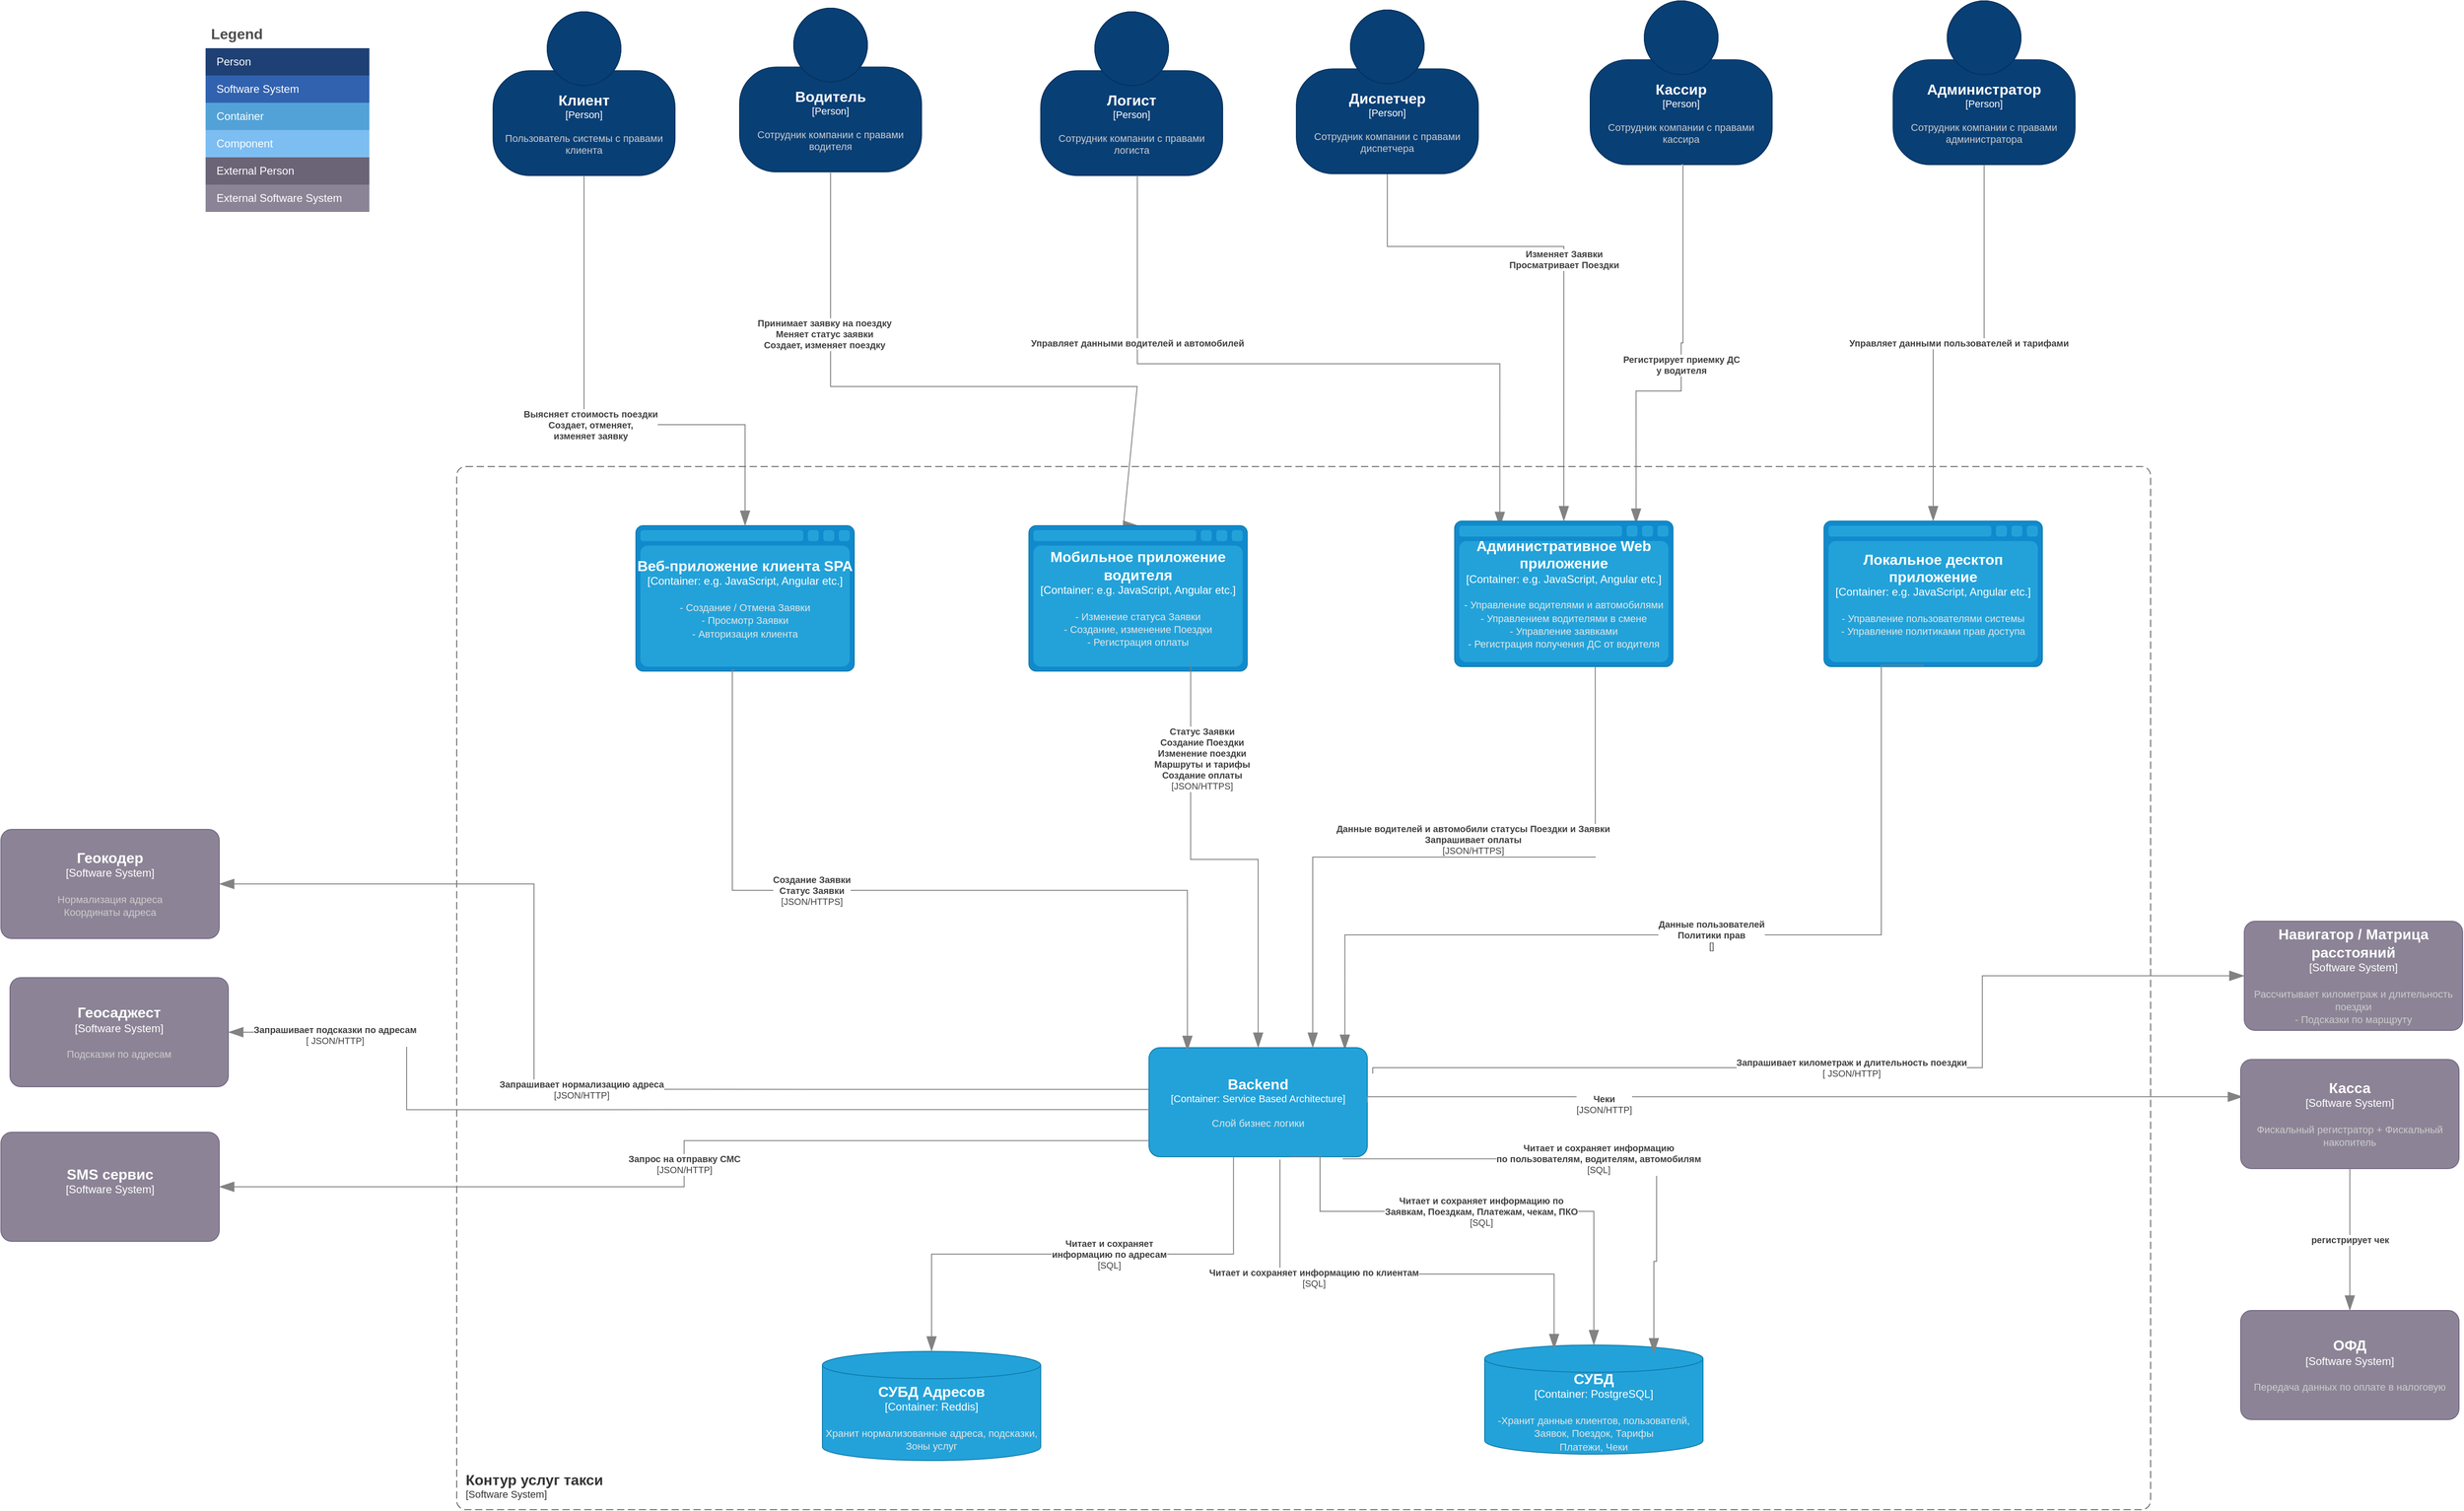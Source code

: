 <mxfile version="21.6.1" type="device">
  <diagram name="Страница 1" id="YHHf-lDBk-8VO-LziIRH">
    <mxGraphModel dx="3313" dy="985" grid="0" gridSize="10" guides="1" tooltips="1" connect="1" arrows="1" fold="1" page="0" pageScale="1" pageWidth="1169" pageHeight="827" math="0" shadow="0">
      <root>
        <mxCell id="0" />
        <mxCell id="1" parent="0" />
        <object placeholders="1" c4Name="Клиент" c4Type="Person" c4Description="Пользователь системы с правами клиента" label="&lt;font style=&quot;font-size: 16px&quot;&gt;&lt;b&gt;%c4Name%&lt;/b&gt;&lt;/font&gt;&lt;div&gt;[%c4Type%]&lt;/div&gt;&lt;br&gt;&lt;div&gt;&lt;font style=&quot;font-size: 11px&quot;&gt;&lt;font color=&quot;#cccccc&quot;&gt;%c4Description%&lt;/font&gt;&lt;/div&gt;" id="lPkZURMrx4V62MHb36DW-1">
          <mxCell style="html=1;fontSize=11;dashed=0;whiteSpace=wrap;fillColor=#083F75;strokeColor=#06315C;fontColor=#ffffff;shape=mxgraph.c4.person2;align=center;metaEdit=1;points=[[0.5,0,0],[1,0.5,0],[1,0.75,0],[0.75,1,0],[0.5,1,0],[0.25,1,0],[0,0.75,0],[0,0.5,0]];resizable=0;" parent="1" vertex="1">
            <mxGeometry x="-701" y="385" width="200" height="180" as="geometry" />
          </mxCell>
        </object>
        <object placeholders="1" c4Name="Геокодер" c4Type="Software System" c4Description="Нормализация адреса&#xa;Координаты адреса" label="&lt;font style=&quot;font-size: 16px&quot;&gt;&lt;b&gt;%c4Name%&lt;/b&gt;&lt;/font&gt;&lt;div&gt;[%c4Type%]&lt;/div&gt;&lt;br&gt;&lt;div&gt;&lt;font style=&quot;font-size: 11px&quot;&gt;&lt;font color=&quot;#cccccc&quot;&gt;%c4Description%&lt;/font&gt;&lt;/div&gt;" id="lPkZURMrx4V62MHb36DW-2">
          <mxCell style="rounded=1;whiteSpace=wrap;html=1;labelBackgroundColor=none;fillColor=#8C8496;fontColor=#ffffff;align=center;arcSize=10;strokeColor=#736782;metaEdit=1;resizable=0;points=[[0.25,0,0],[0.5,0,0],[0.75,0,0],[1,0.25,0],[1,0.5,0],[1,0.75,0],[0.75,1,0],[0.5,1,0],[0.25,1,0],[0,0.75,0],[0,0.5,0],[0,0.25,0]];" parent="1" vertex="1">
            <mxGeometry x="-1242" y="1284" width="240" height="120" as="geometry" />
          </mxCell>
        </object>
        <mxCell id="lPkZURMrx4V62MHb36DW-3" value="Legend" style="shape=table;startSize=30;container=1;collapsible=0;childLayout=tableLayout;fontSize=16;align=left;verticalAlign=top;fillColor=none;strokeColor=none;fontColor=#4D4D4D;fontStyle=1;spacingLeft=6;spacing=0;resizable=0;" parent="1" vertex="1">
          <mxGeometry x="-1017" y="395" width="180" height="210" as="geometry" />
        </mxCell>
        <mxCell id="lPkZURMrx4V62MHb36DW-4" value="" style="shape=tableRow;horizontal=0;startSize=0;swimlaneHead=0;swimlaneBody=0;strokeColor=inherit;top=0;left=0;bottom=0;right=0;collapsible=0;dropTarget=0;fillColor=none;points=[[0,0.5],[1,0.5]];portConstraint=eastwest;fontSize=12;" parent="lPkZURMrx4V62MHb36DW-3" vertex="1">
          <mxGeometry y="30" width="180" height="30" as="geometry" />
        </mxCell>
        <mxCell id="lPkZURMrx4V62MHb36DW-5" value="Person" style="shape=partialRectangle;html=1;whiteSpace=wrap;connectable=0;strokeColor=inherit;overflow=hidden;fillColor=#1E4074;top=0;left=0;bottom=0;right=0;pointerEvents=1;fontSize=12;align=left;fontColor=#FFFFFF;gradientColor=none;spacingLeft=10;spacingRight=4;" parent="lPkZURMrx4V62MHb36DW-4" vertex="1">
          <mxGeometry width="180" height="30" as="geometry">
            <mxRectangle width="180" height="30" as="alternateBounds" />
          </mxGeometry>
        </mxCell>
        <mxCell id="lPkZURMrx4V62MHb36DW-6" value="" style="shape=tableRow;horizontal=0;startSize=0;swimlaneHead=0;swimlaneBody=0;strokeColor=inherit;top=0;left=0;bottom=0;right=0;collapsible=0;dropTarget=0;fillColor=none;points=[[0,0.5],[1,0.5]];portConstraint=eastwest;fontSize=12;" parent="lPkZURMrx4V62MHb36DW-3" vertex="1">
          <mxGeometry y="60" width="180" height="30" as="geometry" />
        </mxCell>
        <mxCell id="lPkZURMrx4V62MHb36DW-7" value="Software System" style="shape=partialRectangle;html=1;whiteSpace=wrap;connectable=0;strokeColor=inherit;overflow=hidden;fillColor=#3162AF;top=0;left=0;bottom=0;right=0;pointerEvents=1;fontSize=12;align=left;fontColor=#FFFFFF;gradientColor=none;spacingLeft=10;spacingRight=4;" parent="lPkZURMrx4V62MHb36DW-6" vertex="1">
          <mxGeometry width="180" height="30" as="geometry">
            <mxRectangle width="180" height="30" as="alternateBounds" />
          </mxGeometry>
        </mxCell>
        <mxCell id="lPkZURMrx4V62MHb36DW-8" value="" style="shape=tableRow;horizontal=0;startSize=0;swimlaneHead=0;swimlaneBody=0;strokeColor=inherit;top=0;left=0;bottom=0;right=0;collapsible=0;dropTarget=0;fillColor=none;points=[[0,0.5],[1,0.5]];portConstraint=eastwest;fontSize=12;" parent="lPkZURMrx4V62MHb36DW-3" vertex="1">
          <mxGeometry y="90" width="180" height="30" as="geometry" />
        </mxCell>
        <mxCell id="lPkZURMrx4V62MHb36DW-9" value="Container" style="shape=partialRectangle;html=1;whiteSpace=wrap;connectable=0;strokeColor=inherit;overflow=hidden;fillColor=#52a2d8;top=0;left=0;bottom=0;right=0;pointerEvents=1;fontSize=12;align=left;fontColor=#FFFFFF;gradientColor=none;spacingLeft=10;spacingRight=4;" parent="lPkZURMrx4V62MHb36DW-8" vertex="1">
          <mxGeometry width="180" height="30" as="geometry">
            <mxRectangle width="180" height="30" as="alternateBounds" />
          </mxGeometry>
        </mxCell>
        <mxCell id="lPkZURMrx4V62MHb36DW-10" value="" style="shape=tableRow;horizontal=0;startSize=0;swimlaneHead=0;swimlaneBody=0;strokeColor=inherit;top=0;left=0;bottom=0;right=0;collapsible=0;dropTarget=0;fillColor=none;points=[[0,0.5],[1,0.5]];portConstraint=eastwest;fontSize=12;" parent="lPkZURMrx4V62MHb36DW-3" vertex="1">
          <mxGeometry y="120" width="180" height="30" as="geometry" />
        </mxCell>
        <mxCell id="lPkZURMrx4V62MHb36DW-11" value="Component" style="shape=partialRectangle;html=1;whiteSpace=wrap;connectable=0;strokeColor=inherit;overflow=hidden;fillColor=#7dbef2;top=0;left=0;bottom=0;right=0;pointerEvents=1;fontSize=12;align=left;fontColor=#FFFFFF;gradientColor=none;spacingLeft=10;spacingRight=4;" parent="lPkZURMrx4V62MHb36DW-10" vertex="1">
          <mxGeometry width="180" height="30" as="geometry">
            <mxRectangle width="180" height="30" as="alternateBounds" />
          </mxGeometry>
        </mxCell>
        <mxCell id="lPkZURMrx4V62MHb36DW-12" value="" style="shape=tableRow;horizontal=0;startSize=0;swimlaneHead=0;swimlaneBody=0;strokeColor=inherit;top=0;left=0;bottom=0;right=0;collapsible=0;dropTarget=0;fillColor=none;points=[[0,0.5],[1,0.5]];portConstraint=eastwest;fontSize=12;" parent="lPkZURMrx4V62MHb36DW-3" vertex="1">
          <mxGeometry y="150" width="180" height="30" as="geometry" />
        </mxCell>
        <mxCell id="lPkZURMrx4V62MHb36DW-13" value="External Person" style="shape=partialRectangle;html=1;whiteSpace=wrap;connectable=0;strokeColor=inherit;overflow=hidden;fillColor=#6b6477;top=0;left=0;bottom=0;right=0;pointerEvents=1;fontSize=12;align=left;fontColor=#FFFFFF;gradientColor=none;spacingLeft=10;spacingRight=4;" parent="lPkZURMrx4V62MHb36DW-12" vertex="1">
          <mxGeometry width="180" height="30" as="geometry">
            <mxRectangle width="180" height="30" as="alternateBounds" />
          </mxGeometry>
        </mxCell>
        <mxCell id="lPkZURMrx4V62MHb36DW-14" value="" style="shape=tableRow;horizontal=0;startSize=0;swimlaneHead=0;swimlaneBody=0;strokeColor=inherit;top=0;left=0;bottom=0;right=0;collapsible=0;dropTarget=0;fillColor=none;points=[[0,0.5],[1,0.5]];portConstraint=eastwest;fontSize=12;" parent="lPkZURMrx4V62MHb36DW-3" vertex="1">
          <mxGeometry y="180" width="180" height="30" as="geometry" />
        </mxCell>
        <mxCell id="lPkZURMrx4V62MHb36DW-15" value="External Software System" style="shape=partialRectangle;html=1;whiteSpace=wrap;connectable=0;strokeColor=inherit;overflow=hidden;fillColor=#8b8496;top=0;left=0;bottom=0;right=0;pointerEvents=1;fontSize=12;align=left;fontColor=#FFFFFF;gradientColor=none;spacingLeft=10;spacingRight=4;" parent="lPkZURMrx4V62MHb36DW-14" vertex="1">
          <mxGeometry width="180" height="30" as="geometry">
            <mxRectangle width="180" height="30" as="alternateBounds" />
          </mxGeometry>
        </mxCell>
        <object placeholders="1" c4Type="Relationship" c4Description="Изменяет Заявки&#xa;Просматривает Поездки" label="&lt;div style=&quot;text-align: left&quot;&gt;&lt;div style=&quot;text-align: center&quot;&gt;&lt;b&gt;%c4Description%&lt;/b&gt;&lt;/div&gt;" id="lPkZURMrx4V62MHb36DW-17">
          <mxCell style="endArrow=blockThin;html=1;fontSize=10;fontColor=#404040;strokeWidth=1;endFill=1;strokeColor=#828282;elbow=vertical;metaEdit=1;endSize=14;startSize=14;jumpStyle=arc;jumpSize=16;rounded=0;edgeStyle=orthogonalEdgeStyle;entryX=0.5;entryY=0;entryDx=0;entryDy=0;entryPerimeter=0;exitX=0.5;exitY=1;exitDx=0;exitDy=0;exitPerimeter=0;startArrow=none;startFill=0;" parent="1" source="lPkZURMrx4V62MHb36DW-19" target="lPkZURMrx4V62MHb36DW-35" edge="1">
            <mxGeometry width="240" relative="1" as="geometry">
              <mxPoint x="-225" y="664" as="sourcePoint" />
              <mxPoint x="143.08" y="882.96" as="targetPoint" />
              <Array as="points">
                <mxPoint x="282" y="643" />
                <mxPoint x="476" y="643" />
              </Array>
            </mxGeometry>
          </mxCell>
        </object>
        <object placeholders="1" c4Name="Навигатор / Матрица расстояний" c4Type="Software System" c4Description="Рассчитывает километраж и длительность поездки&#xa;- Подсказки по марщруту" label="&lt;font style=&quot;font-size: 16px&quot;&gt;&lt;b&gt;%c4Name%&lt;/b&gt;&lt;/font&gt;&lt;div&gt;[%c4Type%]&lt;/div&gt;&lt;br&gt;&lt;div&gt;&lt;font style=&quot;font-size: 11px&quot;&gt;&lt;font color=&quot;#cccccc&quot;&gt;%c4Description%&lt;/font&gt;&lt;/div&gt;" id="lPkZURMrx4V62MHb36DW-18">
          <mxCell style="rounded=1;whiteSpace=wrap;html=1;labelBackgroundColor=none;fillColor=#8C8496;fontColor=#ffffff;align=center;arcSize=10;strokeColor=#736782;metaEdit=1;resizable=0;points=[[0.25,0,0],[0.5,0,0],[0.75,0,0],[1,0.25,0],[1,0.5,0],[1,0.75,0],[0.75,1,0],[0.5,1,0],[0.25,1,0],[0,0.75,0],[0,0.5,0],[0,0.25,0]];" parent="1" vertex="1">
            <mxGeometry x="1224" y="1385" width="240" height="120" as="geometry" />
          </mxCell>
        </object>
        <object placeholders="1" c4Name="Диспетчер" c4Type="Person" c4Description="Сотрудник компании с правами диспетчера" label="&lt;font style=&quot;font-size: 16px&quot;&gt;&lt;b&gt;%c4Name%&lt;/b&gt;&lt;/font&gt;&lt;div&gt;[%c4Type%]&lt;/div&gt;&lt;br&gt;&lt;div&gt;&lt;font style=&quot;font-size: 11px&quot;&gt;&lt;font color=&quot;#cccccc&quot;&gt;%c4Description%&lt;/font&gt;&lt;/div&gt;" id="lPkZURMrx4V62MHb36DW-19">
          <mxCell style="html=1;fontSize=11;dashed=0;whiteSpace=wrap;fillColor=#083F75;strokeColor=#06315C;fontColor=#ffffff;shape=mxgraph.c4.person2;align=center;metaEdit=1;points=[[0.5,0,0],[1,0.5,0],[1,0.75,0],[0.75,1,0],[0.5,1,0],[0.25,1,0],[0,0.75,0],[0,0.5,0]];resizable=0;" parent="1" vertex="1">
            <mxGeometry x="182" y="383" width="200" height="180" as="geometry" />
          </mxCell>
        </object>
        <object placeholders="1" c4Name="Водитель" c4Type="Person" c4Description="Сотрудник компании с правами водителя" label="&lt;font style=&quot;font-size: 16px&quot;&gt;&lt;b&gt;%c4Name%&lt;/b&gt;&lt;/font&gt;&lt;div&gt;[%c4Type%]&lt;/div&gt;&lt;br&gt;&lt;div&gt;&lt;font style=&quot;font-size: 11px&quot;&gt;&lt;font color=&quot;#cccccc&quot;&gt;%c4Description%&lt;/font&gt;&lt;/div&gt;" id="lPkZURMrx4V62MHb36DW-20">
          <mxCell style="html=1;fontSize=11;dashed=0;whiteSpace=wrap;fillColor=#083F75;strokeColor=#06315C;fontColor=#ffffff;shape=mxgraph.c4.person2;align=center;metaEdit=1;points=[[0.5,0,0],[1,0.5,0],[1,0.75,0],[0.75,1,0],[0.5,1,0],[0.25,1,0],[0,0.75,0],[0,0.5,0]];resizable=0;" parent="1" vertex="1">
            <mxGeometry x="-430" y="381" width="200" height="180" as="geometry" />
          </mxCell>
        </object>
        <object placeholders="1" c4Type="Relationship" c4Description="Принимает заявку на поездку&#xa;Меняет статус заявки&#xa;Создает, изменяет поездку" label="&lt;div style=&quot;text-align: left&quot;&gt;&lt;div style=&quot;text-align: center&quot;&gt;&lt;b&gt;%c4Description%&lt;/b&gt;&lt;/div&gt;" id="lPkZURMrx4V62MHb36DW-21">
          <mxCell style="endArrow=blockThin;html=1;fontSize=10;fontColor=#404040;strokeWidth=1;endFill=1;strokeColor=#828282;elbow=vertical;metaEdit=1;endSize=14;startSize=14;jumpStyle=arc;jumpSize=16;rounded=0;edgeStyle=orthogonalEdgeStyle;entryX=0.5;entryY=0;entryDx=0;entryDy=0;entryPerimeter=0;exitX=0.5;exitY=1;exitDx=0;exitDy=0;exitPerimeter=0;" parent="1" source="lPkZURMrx4V62MHb36DW-20" target="lPkZURMrx4V62MHb36DW-34" edge="1">
            <mxGeometry x="-0.512" y="-7" width="240" relative="1" as="geometry">
              <mxPoint x="108" y="485" as="sourcePoint" />
              <mxPoint x="37.72" y="882.72" as="targetPoint" />
              <mxPoint as="offset" />
              <Array as="points">
                <mxPoint x="-330" y="797" />
                <mxPoint x="7" y="797" />
                <mxPoint x="7" y="950" />
              </Array>
            </mxGeometry>
          </mxCell>
        </object>
        <object placeholders="1" c4Name="Логист" c4Type="Person" c4Description="Сотрудник компании с правами логиста" label="&lt;font style=&quot;font-size: 16px&quot;&gt;&lt;b&gt;%c4Name%&lt;/b&gt;&lt;/font&gt;&lt;div&gt;[%c4Type%]&lt;/div&gt;&lt;br&gt;&lt;div&gt;&lt;font style=&quot;font-size: 11px&quot;&gt;&lt;font color=&quot;#cccccc&quot;&gt;%c4Description%&lt;/font&gt;&lt;/div&gt;" id="lPkZURMrx4V62MHb36DW-22">
          <mxCell style="html=1;fontSize=11;dashed=0;whiteSpace=wrap;fillColor=#083F75;strokeColor=#06315C;fontColor=#ffffff;shape=mxgraph.c4.person2;align=center;metaEdit=1;points=[[0.5,0,0],[1,0.5,0],[1,0.75,0],[0.75,1,0],[0.5,1,0],[0.25,1,0],[0,0.75,0],[0,0.5,0]];resizable=0;" parent="1" vertex="1">
            <mxGeometry x="-99" y="385" width="200" height="180" as="geometry" />
          </mxCell>
        </object>
        <object placeholders="1" c4Name="Касса " c4Type="Software System" c4Description="Фискальный регистратор + Фискальный накопитель" label="&lt;font style=&quot;font-size: 16px&quot;&gt;&lt;b&gt;%c4Name%&lt;/b&gt;&lt;/font&gt;&lt;div&gt;[%c4Type%]&lt;/div&gt;&lt;br&gt;&lt;div&gt;&lt;font style=&quot;font-size: 11px&quot;&gt;&lt;font color=&quot;#cccccc&quot;&gt;%c4Description%&lt;/font&gt;&lt;/div&gt;" id="lPkZURMrx4V62MHb36DW-23">
          <mxCell style="rounded=1;whiteSpace=wrap;html=1;labelBackgroundColor=none;fillColor=#8C8496;fontColor=#ffffff;align=center;arcSize=10;strokeColor=#736782;metaEdit=1;resizable=0;points=[[0.25,0,0],[0.5,0,0],[0.75,0,0],[1,0.25,0],[1,0.5,0],[1,0.75,0],[0.75,1,0],[0.5,1,0],[0.25,1,0],[0,0.75,0],[0,0.5,0],[0,0.25,0]];" parent="1" vertex="1">
            <mxGeometry x="1220" y="1537" width="240" height="120" as="geometry" />
          </mxCell>
        </object>
        <object placeholders="1" c4Name="ОФД" c4Type="Software System" c4Description="Передача данных по оплате в налоговую" label="&lt;font style=&quot;font-size: 16px&quot;&gt;&lt;b&gt;%c4Name%&lt;/b&gt;&lt;/font&gt;&lt;div&gt;[%c4Type%]&lt;/div&gt;&lt;br&gt;&lt;div&gt;&lt;font style=&quot;font-size: 11px&quot;&gt;&lt;font color=&quot;#cccccc&quot;&gt;%c4Description%&lt;/font&gt;&lt;/div&gt;" id="lPkZURMrx4V62MHb36DW-24">
          <mxCell style="rounded=1;whiteSpace=wrap;html=1;labelBackgroundColor=none;fillColor=#8C8496;fontColor=#ffffff;align=center;arcSize=10;strokeColor=#736782;metaEdit=1;resizable=0;points=[[0.25,0,0],[0.5,0,0],[0.75,0,0],[1,0.25,0],[1,0.5,0],[1,0.75,0],[0.75,1,0],[0.5,1,0],[0.25,1,0],[0,0.75,0],[0,0.5,0],[0,0.25,0]];" parent="1" vertex="1">
            <mxGeometry x="1220" y="1813" width="240" height="120" as="geometry" />
          </mxCell>
        </object>
        <object placeholders="1" c4Type="Relationship" c4Description="регистрирует чек " label="&lt;div style=&quot;text-align: left&quot;&gt;&lt;div style=&quot;text-align: center&quot;&gt;&lt;b&gt;%c4Description%&lt;/b&gt;&lt;/div&gt;" id="lPkZURMrx4V62MHb36DW-25">
          <mxCell style="endArrow=none;html=1;fontSize=10;fontColor=#404040;strokeWidth=1;endFill=1;strokeColor=#828282;elbow=vertical;metaEdit=1;endSize=14;startSize=14;jumpStyle=arc;jumpSize=16;rounded=0;edgeStyle=orthogonalEdgeStyle;entryX=0.5;entryY=1;entryDx=0;entryDy=0;entryPerimeter=0;startArrow=blockThin;startFill=1;" parent="1" source="lPkZURMrx4V62MHb36DW-24" target="lPkZURMrx4V62MHb36DW-23" edge="1">
            <mxGeometry x="-0.002" width="240" relative="1" as="geometry">
              <mxPoint x="520" y="1047" as="sourcePoint" />
              <mxPoint x="760" y="1047" as="targetPoint" />
              <mxPoint as="offset" />
            </mxGeometry>
          </mxCell>
        </object>
        <object placeholders="1" c4Type="Relationship" c4Description="Управляет данными водителей и автомобилей" label="&lt;div style=&quot;text-align: left&quot;&gt;&lt;div style=&quot;text-align: center&quot;&gt;&lt;b&gt;%c4Description%&lt;/b&gt;&lt;/div&gt;" id="lPkZURMrx4V62MHb36DW-26">
          <mxCell style="endArrow=blockThin;html=1;fontSize=10;fontColor=#404040;strokeWidth=1;endFill=1;strokeColor=#828282;elbow=vertical;metaEdit=1;endSize=14;startSize=14;jumpStyle=arc;jumpSize=16;rounded=0;edgeStyle=orthogonalEdgeStyle;exitX=0.531;exitY=0.999;exitDx=0;exitDy=0;exitPerimeter=0;entryX=0.207;entryY=0.04;entryDx=0;entryDy=0;entryPerimeter=0;" parent="1" source="lPkZURMrx4V62MHb36DW-22" target="lPkZURMrx4V62MHb36DW-35" edge="1">
            <mxGeometry x="-0.53" width="240" relative="1" as="geometry">
              <mxPoint x="256" y="695" as="sourcePoint" />
              <mxPoint x="91.72" y="878.76" as="targetPoint" />
              <Array as="points">
                <mxPoint x="7" y="772" />
                <mxPoint x="406" y="772" />
              </Array>
              <mxPoint as="offset" />
            </mxGeometry>
          </mxCell>
        </object>
        <object placeholders="1" c4Name="Кассир" c4Type="Person" c4Description="Сотрудник компании с правами кассира" label="&lt;font style=&quot;font-size: 16px&quot;&gt;&lt;b&gt;%c4Name%&lt;/b&gt;&lt;/font&gt;&lt;div&gt;[%c4Type%]&lt;/div&gt;&lt;br&gt;&lt;div&gt;&lt;font style=&quot;font-size: 11px&quot;&gt;&lt;font color=&quot;#cccccc&quot;&gt;%c4Description%&lt;/font&gt;&lt;/div&gt;" id="lPkZURMrx4V62MHb36DW-27">
          <mxCell style="html=1;fontSize=11;dashed=0;whiteSpace=wrap;fillColor=#083F75;strokeColor=#06315C;fontColor=#ffffff;shape=mxgraph.c4.person2;align=center;metaEdit=1;points=[[0.5,0,0],[1,0.5,0],[1,0.75,0],[0.75,1,0],[0.5,1,0],[0.25,1,0],[0,0.75,0],[0,0.5,0]];resizable=0;" parent="1" vertex="1">
            <mxGeometry x="505" y="373" width="200" height="180" as="geometry" />
          </mxCell>
        </object>
        <object placeholders="1" c4Type="Relationship" c4Description="Регистрирует приемку ДС&#xa;у водителя" label="&lt;div style=&quot;text-align: left&quot;&gt;&lt;div style=&quot;text-align: center&quot;&gt;&lt;b&gt;%c4Description%&lt;/b&gt;&lt;/div&gt;" id="lPkZURMrx4V62MHb36DW-28">
          <mxCell style="endArrow=blockThin;html=1;fontSize=10;fontColor=#404040;strokeWidth=1;endFill=1;strokeColor=#828282;elbow=vertical;metaEdit=1;endSize=14;startSize=14;jumpStyle=arc;jumpSize=16;rounded=0;exitX=0.5;exitY=1;exitDx=0;exitDy=0;exitPerimeter=0;edgeStyle=orthogonalEdgeStyle;entryX=0.831;entryY=0.017;entryDx=0;entryDy=0;entryPerimeter=0;" parent="1" source="lPkZURMrx4V62MHb36DW-27" target="lPkZURMrx4V62MHb36DW-35" edge="1">
            <mxGeometry width="240" relative="1" as="geometry">
              <mxPoint x="144" y="597" as="sourcePoint" />
              <mxPoint x="178.6" y="879" as="targetPoint" />
              <Array as="points">
                <mxPoint x="607" y="553" />
                <mxPoint x="607" y="749" />
                <mxPoint x="605" y="749" />
                <mxPoint x="605" y="802" />
                <mxPoint x="555" y="802" />
              </Array>
            </mxGeometry>
          </mxCell>
        </object>
        <object placeholders="1" c4Type="Relationship" c4Description="Выясняет стоимость поездки&#xa;Создает, отменяет, &#xa;изменяет заявку" label="&lt;div style=&quot;text-align: left&quot;&gt;&lt;div style=&quot;text-align: center&quot;&gt;&lt;b&gt;%c4Description%&lt;/b&gt;&lt;/div&gt;" id="lPkZURMrx4V62MHb36DW-29">
          <mxCell style="endArrow=blockThin;html=1;fontSize=10;fontColor=#404040;strokeWidth=1;endFill=1;strokeColor=#828282;elbow=vertical;metaEdit=1;endSize=14;startSize=14;jumpStyle=arc;jumpSize=16;rounded=0;edgeStyle=orthogonalEdgeStyle;exitX=0.5;exitY=1;exitDx=0;exitDy=0;exitPerimeter=0;entryX=0.5;entryY=0;entryDx=0;entryDy=0;entryPerimeter=0;" parent="1" source="lPkZURMrx4V62MHb36DW-1" target="lPkZURMrx4V62MHb36DW-33" edge="1">
            <mxGeometry width="240" relative="1" as="geometry">
              <mxPoint x="-313" y="427" as="sourcePoint" />
              <mxPoint x="-8.36" y="879.24" as="targetPoint" />
              <Array as="points">
                <mxPoint x="-601" y="839" />
                <mxPoint x="-424" y="839" />
              </Array>
            </mxGeometry>
          </mxCell>
        </object>
        <object placeholders="1" c4Name="Контур услуг такси" c4Type="SystemScopeBoundary" c4Application="Software System" label="&lt;font style=&quot;font-size: 16px&quot;&gt;&lt;b&gt;&lt;div style=&quot;text-align: left&quot;&gt;%c4Name%&lt;/div&gt;&lt;/b&gt;&lt;/font&gt;&lt;div style=&quot;text-align: left&quot;&gt;[%c4Application%]&lt;/div&gt;" id="lPkZURMrx4V62MHb36DW-30">
          <mxCell style="rounded=1;fontSize=11;whiteSpace=wrap;html=1;dashed=1;arcSize=20;fillColor=none;strokeColor=#666666;fontColor=#333333;labelBackgroundColor=none;align=left;verticalAlign=bottom;labelBorderColor=none;spacingTop=0;spacing=10;dashPattern=8 4;metaEdit=1;rotatable=0;perimeter=rectanglePerimeter;noLabel=0;labelPadding=0;allowArrows=0;connectable=0;expand=0;recursiveResize=0;editable=1;pointerEvents=0;absoluteArcSize=1;points=[[0.25,0,0],[0.5,0,0],[0.75,0,0],[1,0.25,0],[1,0.5,0],[1,0.75,0],[0.75,1,0],[0.5,1,0],[0.25,1,0],[0,0.75,0],[0,0.5,0],[0,0.25,0]];" parent="1" vertex="1">
            <mxGeometry x="-741" y="885" width="1862" height="1147" as="geometry" />
          </mxCell>
        </object>
        <object placeholders="1" c4Name="SMS сервис" c4Type="Software System" c4Description="" label="&lt;font style=&quot;font-size: 16px&quot;&gt;&lt;b&gt;%c4Name%&lt;/b&gt;&lt;/font&gt;&lt;div&gt;[%c4Type%]&lt;/div&gt;&lt;br&gt;&lt;div&gt;&lt;font style=&quot;font-size: 11px&quot;&gt;&lt;font color=&quot;#cccccc&quot;&gt;%c4Description%&lt;/font&gt;&lt;/div&gt;" id="lPkZURMrx4V62MHb36DW-31">
          <mxCell style="rounded=1;whiteSpace=wrap;html=1;labelBackgroundColor=none;fillColor=#8C8496;fontColor=#ffffff;align=center;arcSize=10;strokeColor=#736782;metaEdit=1;resizable=0;points=[[0.25,0,0],[0.5,0,0],[0.75,0,0],[1,0.25,0],[1,0.5,0],[1,0.75,0],[0.75,1,0],[0.5,1,0],[0.25,1,0],[0,0.75,0],[0,0.5,0],[0,0.25,0]];" parent="1" vertex="1">
            <mxGeometry x="-1242" y="1617" width="240" height="120" as="geometry" />
          </mxCell>
        </object>
        <object placeholders="1" c4Name="Администратор" c4Type="Person" c4Description="Сотрудник компании с правами администратора" label="&lt;font style=&quot;font-size: 16px&quot;&gt;&lt;b&gt;%c4Name%&lt;/b&gt;&lt;/font&gt;&lt;div&gt;[%c4Type%]&lt;/div&gt;&lt;br&gt;&lt;div&gt;&lt;font style=&quot;font-size: 11px&quot;&gt;&lt;font color=&quot;#cccccc&quot;&gt;%c4Description%&lt;/font&gt;&lt;/div&gt;" id="lPkZURMrx4V62MHb36DW-32">
          <mxCell style="html=1;fontSize=11;dashed=0;whiteSpace=wrap;fillColor=#083F75;strokeColor=#06315C;fontColor=#ffffff;shape=mxgraph.c4.person2;align=center;metaEdit=1;points=[[0.5,0,0],[1,0.5,0],[1,0.75,0],[0.75,1,0],[0.5,1,0],[0.25,1,0],[0,0.75,0],[0,0.5,0]];resizable=0;" parent="1" vertex="1">
            <mxGeometry x="838" y="373" width="200" height="180" as="geometry" />
          </mxCell>
        </object>
        <object placeholders="1" c4Name="Веб-приложение клиента SPA" c4Type="Container" c4Technology="e.g. JavaScript, Angular etc." c4Description="- Создание / Отмена Заявки&#xa;- Просмотр Заявки&#xa;- Авторизация клиента" label="&lt;font style=&quot;font-size: 16px&quot;&gt;&lt;b&gt;%c4Name%&lt;/b&gt;&lt;/font&gt;&lt;div&gt;[%c4Type%:&amp;nbsp;%c4Technology%]&lt;/div&gt;&lt;br&gt;&lt;div&gt;&lt;font style=&quot;font-size: 11px&quot;&gt;&lt;font color=&quot;#E6E6E6&quot;&gt;%c4Description%&lt;/font&gt;&lt;/div&gt;" id="lPkZURMrx4V62MHb36DW-33">
          <mxCell style="shape=mxgraph.c4.webBrowserContainer2;whiteSpace=wrap;html=1;boundedLbl=1;rounded=0;labelBackgroundColor=none;strokeColor=#118ACD;fillColor=#23A2D9;strokeColor=#118ACD;strokeColor2=#0E7DAD;fontSize=12;fontColor=#ffffff;align=center;metaEdit=1;points=[[0.5,0,0],[1,0.25,0],[1,0.5,0],[1,0.75,0],[0.5,1,0],[0,0.75,0],[0,0.5,0],[0,0.25,0]];resizable=0;" parent="1" vertex="1">
            <mxGeometry x="-544" y="950" width="240" height="160" as="geometry" />
          </mxCell>
        </object>
        <object placeholders="1" c4Name="Мобильное приложение водителя" c4Type="Container" c4Technology="e.g. JavaScript, Angular etc." c4Description="- Изменеие статуса Заявки&#xa;- Создание, изменение Поездки&#xa;- Регистрация оплаты" label="&lt;font style=&quot;font-size: 16px&quot;&gt;&lt;b&gt;%c4Name%&lt;/b&gt;&lt;/font&gt;&lt;div&gt;[%c4Type%:&amp;nbsp;%c4Technology%]&lt;/div&gt;&lt;br&gt;&lt;div&gt;&lt;font style=&quot;font-size: 11px&quot;&gt;&lt;font color=&quot;#E6E6E6&quot;&gt;%c4Description%&lt;/font&gt;&lt;/div&gt;" id="lPkZURMrx4V62MHb36DW-34">
          <mxCell style="shape=mxgraph.c4.webBrowserContainer2;whiteSpace=wrap;html=1;boundedLbl=1;rounded=0;labelBackgroundColor=none;strokeColor=#118ACD;fillColor=#23A2D9;strokeColor=#118ACD;strokeColor2=#0E7DAD;fontSize=12;fontColor=#ffffff;align=center;metaEdit=1;points=[[0.5,0,0],[1,0.25,0],[1,0.5,0],[1,0.75,0],[0.5,1,0],[0,0.75,0],[0,0.5,0],[0,0.25,0]];resizable=0;" parent="1" vertex="1">
            <mxGeometry x="-112" y="950" width="240" height="160" as="geometry" />
          </mxCell>
        </object>
        <object placeholders="1" c4Name="Административное Web приложение" c4Type="Container" c4Technology="e.g. JavaScript, Angular etc." c4Description="- Управление водителями и автомобилями&#xa;- Управлением водителями в смене&#xa;- Управление заявками&#xa;- Регистрация получения ДС от водителя" label="&lt;font style=&quot;font-size: 16px&quot;&gt;&lt;b&gt;%c4Name%&lt;/b&gt;&lt;/font&gt;&lt;div&gt;[%c4Type%:&amp;nbsp;%c4Technology%]&lt;/div&gt;&lt;br&gt;&lt;div&gt;&lt;font style=&quot;font-size: 11px&quot;&gt;&lt;font color=&quot;#E6E6E6&quot;&gt;%c4Description%&lt;/font&gt;&lt;/div&gt;" id="lPkZURMrx4V62MHb36DW-35">
          <mxCell style="shape=mxgraph.c4.webBrowserContainer2;whiteSpace=wrap;html=1;boundedLbl=1;rounded=0;labelBackgroundColor=none;strokeColor=#118ACD;fillColor=#23A2D9;strokeColor=#118ACD;strokeColor2=#0E7DAD;fontSize=12;fontColor=#ffffff;align=center;metaEdit=1;points=[[0.5,0,0],[1,0.25,0],[1,0.5,0],[1,0.75,0],[0.5,1,0],[0,0.75,0],[0,0.5,0],[0,0.25,0]];resizable=0;" parent="1" vertex="1">
            <mxGeometry x="356" y="945" width="240" height="160" as="geometry" />
          </mxCell>
        </object>
        <object placeholders="1" c4Name="Локальное десктоп приложение " c4Type="Container" c4Technology="e.g. JavaScript, Angular etc." c4Description="- Управление пользователями системы&#xa;- Управление политиками прав доступа" label="&lt;font style=&quot;font-size: 16px&quot;&gt;&lt;b&gt;%c4Name%&lt;/b&gt;&lt;/font&gt;&lt;div&gt;[%c4Type%:&amp;nbsp;%c4Technology%]&lt;/div&gt;&lt;br&gt;&lt;div&gt;&lt;font style=&quot;font-size: 11px&quot;&gt;&lt;font color=&quot;#E6E6E6&quot;&gt;%c4Description%&lt;/font&gt;&lt;/div&gt;" id="lPkZURMrx4V62MHb36DW-36">
          <mxCell style="shape=mxgraph.c4.webBrowserContainer2;whiteSpace=wrap;html=1;boundedLbl=1;rounded=0;labelBackgroundColor=none;strokeColor=#118ACD;fillColor=#23A2D9;strokeColor=#118ACD;strokeColor2=#0E7DAD;fontSize=12;fontColor=#ffffff;align=center;metaEdit=1;points=[[0.5,0,0],[1,0.25,0],[1,0.5,0],[1,0.75,0],[0.5,1,0],[0,0.75,0],[0,0.5,0],[0,0.25,0]];resizable=0;" parent="1" vertex="1">
            <mxGeometry x="762" y="945" width="240" height="160" as="geometry" />
          </mxCell>
        </object>
        <object placeholders="1" c4Type="Relationship" c4Technology="" c4Description="Данные пользователей&#xa;Политики прав" label="&lt;div style=&quot;text-align: left&quot;&gt;&lt;div style=&quot;text-align: center&quot;&gt;&lt;b&gt;%c4Description%&lt;/b&gt;&lt;/div&gt;&lt;div style=&quot;text-align: center&quot;&gt;[%c4Technology%]&lt;/div&gt;&lt;/div&gt;" id="lPkZURMrx4V62MHb36DW-37">
          <mxCell style="endArrow=blockThin;html=1;fontSize=10;fontColor=#404040;strokeWidth=1;endFill=1;strokeColor=#828282;elbow=vertical;metaEdit=1;endSize=14;startSize=14;jumpStyle=arc;jumpSize=16;rounded=0;edgeStyle=orthogonalEdgeStyle;exitX=0.457;exitY=0.992;exitDx=0;exitDy=0;exitPerimeter=0;entryX=0.897;entryY=0.019;entryDx=0;entryDy=0;entryPerimeter=0;" parent="1" source="lPkZURMrx4V62MHb36DW-36" target="lPkZURMrx4V62MHb36DW-40" edge="1">
            <mxGeometry width="240" relative="1" as="geometry">
              <mxPoint x="880" y="1217" as="sourcePoint" />
              <mxPoint x="871.8" y="1241.8" as="targetPoint" />
              <Array as="points">
                <mxPoint x="825" y="1104" />
                <mxPoint x="825" y="1400" />
                <mxPoint x="235" y="1400" />
              </Array>
            </mxGeometry>
          </mxCell>
        </object>
        <object placeholders="1" c4Type="Relationship" c4Description="Управляет данными пользователей и тарифами" label="&lt;div style=&quot;text-align: left&quot;&gt;&lt;div style=&quot;text-align: center&quot;&gt;&lt;b&gt;%c4Description%&lt;/b&gt;&lt;/div&gt;" id="lPkZURMrx4V62MHb36DW-38">
          <mxCell style="endArrow=blockThin;html=1;fontSize=10;fontColor=#404040;strokeWidth=1;endFill=1;strokeColor=#828282;elbow=vertical;metaEdit=1;endSize=14;startSize=14;jumpStyle=arc;jumpSize=16;rounded=0;edgeStyle=orthogonalEdgeStyle;exitX=0.5;exitY=1;exitDx=0;exitDy=0;exitPerimeter=0;entryX=0.5;entryY=0;entryDx=0;entryDy=0;entryPerimeter=0;" parent="1" source="lPkZURMrx4V62MHb36DW-32" target="lPkZURMrx4V62MHb36DW-36" edge="1">
            <mxGeometry width="240" relative="1" as="geometry">
              <mxPoint x="871" y="683" as="sourcePoint" />
              <mxPoint x="1111" y="683" as="targetPoint" />
            </mxGeometry>
          </mxCell>
        </object>
        <object placeholders="1" c4Name="Backend" c4Type="Container" c4Technology="Service Based Architecture" c4Description="Слой бизнес логики" label="&lt;font style=&quot;font-size: 16px&quot;&gt;&lt;b&gt;%c4Name%&lt;/b&gt;&lt;/font&gt;&lt;div&gt;[%c4Type%: %c4Technology%]&lt;/div&gt;&lt;br&gt;&lt;div&gt;&lt;font style=&quot;font-size: 11px&quot;&gt;&lt;font color=&quot;#E6E6E6&quot;&gt;%c4Description%&lt;/font&gt;&lt;/div&gt;" id="lPkZURMrx4V62MHb36DW-40">
          <mxCell style="rounded=1;whiteSpace=wrap;html=1;fontSize=11;labelBackgroundColor=none;fillColor=#23A2D9;fontColor=#ffffff;align=center;arcSize=10;strokeColor=#0E7DAD;metaEdit=1;resizable=0;points=[[0.25,0,0],[0.5,0,0],[0.75,0,0],[1,0.25,0],[1,0.5,0],[1,0.75,0],[0.75,1,0],[0.5,1,0],[0.25,1,0],[0,0.75,0],[0,0.5,0],[0,0.25,0]];" parent="1" vertex="1">
            <mxGeometry x="20" y="1524" width="240" height="120" as="geometry" />
          </mxCell>
        </object>
        <object placeholders="1" c4Name="СУБД" c4Type="Container" c4Technology="PostgreSQL" c4Description="-Хранит данные клиентов, пользователй, Заявок, Поездок, Тарифы&#xa;Платежи, Чеки" label="&lt;font style=&quot;font-size: 16px&quot;&gt;&lt;b&gt;%c4Name%&lt;/b&gt;&lt;/font&gt;&lt;div&gt;[%c4Type%:&amp;nbsp;%c4Technology%]&lt;/div&gt;&lt;br&gt;&lt;div&gt;&lt;font style=&quot;font-size: 11px&quot;&gt;&lt;font color=&quot;#E6E6E6&quot;&gt;%c4Description%&lt;/font&gt;&lt;/div&gt;" id="lPkZURMrx4V62MHb36DW-41">
          <mxCell style="shape=cylinder3;size=15;whiteSpace=wrap;html=1;boundedLbl=1;rounded=0;labelBackgroundColor=none;fillColor=#23A2D9;fontSize=12;fontColor=#ffffff;align=center;strokeColor=#0E7DAD;metaEdit=1;points=[[0.5,0,0],[1,0.25,0],[1,0.5,0],[1,0.75,0],[0.5,1,0],[0,0.75,0],[0,0.5,0],[0,0.25,0]];resizable=0;" parent="1" vertex="1">
            <mxGeometry x="389" y="1851" width="240" height="120" as="geometry" />
          </mxCell>
        </object>
        <object placeholders="1" c4Name="СУБД Адресов" c4Type="Container" c4Technology="Reddis" c4Description="Хранит нормализованные адреса, подсказки, Зоны услуг" label="&lt;font style=&quot;font-size: 16px&quot;&gt;&lt;b&gt;%c4Name%&lt;/b&gt;&lt;/font&gt;&lt;div&gt;[%c4Type%:&amp;nbsp;%c4Technology%]&lt;/div&gt;&lt;br&gt;&lt;div&gt;&lt;font style=&quot;font-size: 11px&quot;&gt;&lt;font color=&quot;#E6E6E6&quot;&gt;%c4Description%&lt;/font&gt;&lt;/div&gt;" id="lPkZURMrx4V62MHb36DW-42">
          <mxCell style="shape=cylinder3;size=15;whiteSpace=wrap;html=1;boundedLbl=1;rounded=0;labelBackgroundColor=none;fillColor=#23A2D9;fontSize=12;fontColor=#ffffff;align=center;strokeColor=#0E7DAD;metaEdit=1;points=[[0.5,0,0],[1,0.25,0],[1,0.5,0],[1,0.75,0],[0.5,1,0],[0,0.75,0],[0,0.5,0],[0,0.25,0]];resizable=0;" parent="1" vertex="1">
            <mxGeometry x="-339" y="1858" width="240" height="120" as="geometry" />
          </mxCell>
        </object>
        <object placeholders="1" c4Type="Relationship" c4Technology="JSON/HTTP" c4Description="Запрос на отправку СМС" label="&lt;div style=&quot;text-align: left&quot;&gt;&lt;div style=&quot;text-align: center&quot;&gt;&lt;b&gt;%c4Description%&lt;/b&gt;&lt;/div&gt;&lt;div style=&quot;text-align: center&quot;&gt;[%c4Technology%]&lt;/div&gt;&lt;/div&gt;" id="lPkZURMrx4V62MHb36DW-43">
          <mxCell style="endArrow=blockThin;html=1;fontSize=10;fontColor=#404040;strokeWidth=1;endFill=1;strokeColor=#828282;elbow=vertical;metaEdit=1;endSize=14;startSize=14;jumpStyle=arc;jumpSize=16;rounded=0;edgeStyle=orthogonalEdgeStyle;exitX=0;exitY=0.852;exitDx=0;exitDy=0;exitPerimeter=0;" parent="1" source="lPkZURMrx4V62MHb36DW-40" target="lPkZURMrx4V62MHb36DW-31" edge="1">
            <mxGeometry width="240" relative="1" as="geometry">
              <mxPoint x="-667" y="1669" as="sourcePoint" />
              <mxPoint x="-494" y="1782" as="targetPoint" />
            </mxGeometry>
          </mxCell>
        </object>
        <object placeholders="1" c4Type="Relationship" c4Technology="JSON/HTTPS" c4Description="Создание Заявки&#xa;Статус Заявки" label="&lt;div style=&quot;text-align: left&quot;&gt;&lt;div style=&quot;text-align: center&quot;&gt;&lt;b&gt;%c4Description%&lt;/b&gt;&lt;/div&gt;&lt;div style=&quot;text-align: center&quot;&gt;[%c4Technology%]&lt;/div&gt;&lt;/div&gt;" id="lPkZURMrx4V62MHb36DW-44">
          <mxCell style="endArrow=blockThin;html=1;fontSize=10;fontColor=#404040;strokeWidth=1;endFill=1;strokeColor=#828282;elbow=vertical;metaEdit=1;endSize=14;startSize=14;jumpStyle=arc;jumpSize=16;rounded=0;edgeStyle=orthogonalEdgeStyle;exitX=0.453;exitY=0.992;exitDx=0;exitDy=0;exitPerimeter=0;entryX=0.176;entryY=0.029;entryDx=0;entryDy=0;entryPerimeter=0;" parent="1" source="lPkZURMrx4V62MHb36DW-33" target="lPkZURMrx4V62MHb36DW-40" edge="1">
            <mxGeometry x="-0.28" width="240" relative="1" as="geometry">
              <mxPoint x="88" y="1304" as="sourcePoint" />
              <mxPoint x="-213" y="1335" as="targetPoint" />
              <Array as="points">
                <mxPoint x="-438" y="1109" />
                <mxPoint x="-438" y="1351" />
                <mxPoint x="62" y="1351" />
              </Array>
              <mxPoint as="offset" />
            </mxGeometry>
          </mxCell>
        </object>
        <object placeholders="1" c4Type="Relationship" c4Technology="JSON/HTTPS" c4Description="Статус Заявки&#xa;Создание Поездки&#xa;Изменение поездки&#xa;Маршруты и тарифы&#xa;Создание оплаты" label="&lt;div style=&quot;text-align: left&quot;&gt;&lt;div style=&quot;text-align: center&quot;&gt;&lt;b&gt;%c4Description%&lt;/b&gt;&lt;/div&gt;&lt;div style=&quot;text-align: center&quot;&gt;[%c4Technology%]&lt;/div&gt;&lt;/div&gt;" id="lPkZURMrx4V62MHb36DW-45">
          <mxCell style="endArrow=blockThin;html=1;fontSize=10;fontColor=#404040;strokeWidth=1;endFill=1;strokeColor=#828282;elbow=vertical;metaEdit=1;endSize=14;startSize=14;jumpStyle=arc;jumpSize=16;rounded=0;edgeStyle=orthogonalEdgeStyle;exitX=0.741;exitY=0.955;exitDx=0;exitDy=0;exitPerimeter=0;entryX=0.5;entryY=0;entryDx=0;entryDy=0;entryPerimeter=0;" parent="1" source="lPkZURMrx4V62MHb36DW-34" target="lPkZURMrx4V62MHb36DW-40" edge="1">
            <mxGeometry x="-0.579" y="12" width="240" relative="1" as="geometry">
              <mxPoint x="229.36" y="1362.68" as="sourcePoint" />
              <mxPoint x="569" y="1458" as="targetPoint" />
              <mxPoint y="-1" as="offset" />
            </mxGeometry>
          </mxCell>
        </object>
        <object placeholders="1" c4Type="Relationship" c4Technology="SQL" c4Description="Читает и сохраняет &#xa;информацию по адресам" label="&lt;div style=&quot;text-align: left&quot;&gt;&lt;div style=&quot;text-align: center&quot;&gt;&lt;b&gt;%c4Description%&lt;/b&gt;&lt;/div&gt;&lt;div style=&quot;text-align: center&quot;&gt;[%c4Technology%]&lt;/div&gt;&lt;/div&gt;" id="lPkZURMrx4V62MHb36DW-46">
          <mxCell style="endArrow=blockThin;html=1;fontSize=10;fontColor=#404040;strokeWidth=1;endFill=1;strokeColor=#828282;elbow=vertical;metaEdit=1;endSize=14;startSize=14;jumpStyle=arc;jumpSize=16;rounded=0;edgeStyle=orthogonalEdgeStyle;exitX=0.387;exitY=1;exitDx=0;exitDy=0;exitPerimeter=0;" parent="1" source="lPkZURMrx4V62MHb36DW-40" target="lPkZURMrx4V62MHb36DW-42" edge="1">
            <mxGeometry x="-0.106" width="240" relative="1" as="geometry">
              <mxPoint x="17" y="1570" as="sourcePoint" />
              <mxPoint x="7" y="1711" as="targetPoint" />
              <mxPoint as="offset" />
            </mxGeometry>
          </mxCell>
        </object>
        <object placeholders="1" c4Type="Relationship" c4Technology=" JSON/HTTP" c4Description="Запрашивает километраж и длительность поездки" label="&lt;div style=&quot;text-align: left&quot;&gt;&lt;div style=&quot;text-align: center&quot;&gt;&lt;b&gt;%c4Description%&lt;/b&gt;&lt;/div&gt;&lt;div style=&quot;text-align: center&quot;&gt;[%c4Technology%]&lt;/div&gt;&lt;/div&gt;" id="lPkZURMrx4V62MHb36DW-47">
          <mxCell style="endArrow=blockThin;html=1;fontSize=10;fontColor=#404040;strokeWidth=1;endFill=1;strokeColor=#828282;elbow=vertical;metaEdit=1;endSize=14;startSize=14;jumpStyle=arc;jumpSize=16;rounded=0;edgeStyle=orthogonalEdgeStyle;exitX=0.996;exitY=0.646;exitDx=0;exitDy=0;exitPerimeter=0;entryX=0;entryY=0.5;entryDx=0;entryDy=0;entryPerimeter=0;" parent="1" target="lPkZURMrx4V62MHb36DW-18" edge="1">
            <mxGeometry width="240" relative="1" as="geometry">
              <mxPoint x="266.0" y="1552.52" as="sourcePoint" />
              <mxPoint x="1223.96" y="1545.0" as="targetPoint" />
              <Array as="points">
                <mxPoint x="266" y="1546" />
                <mxPoint x="936" y="1546" />
                <mxPoint x="936" y="1445" />
              </Array>
            </mxGeometry>
          </mxCell>
        </object>
        <object placeholders="1" c4Type="Relationship" c4Technology="SQL" c4Description="Читает и сохраняет информацию по &#xa;Заявкам, Поездкам, Платежам, чекам, ПКО" label="&lt;div style=&quot;text-align: left&quot;&gt;&lt;div style=&quot;text-align: center&quot;&gt;&lt;b&gt;%c4Description%&lt;/b&gt;&lt;/div&gt;&lt;div style=&quot;text-align: center&quot;&gt;[%c4Technology%]&lt;/div&gt;&lt;/div&gt;" id="lPkZURMrx4V62MHb36DW-48">
          <mxCell style="endArrow=blockThin;html=1;fontSize=10;fontColor=#404040;strokeWidth=1;endFill=1;strokeColor=#828282;elbow=vertical;metaEdit=1;endSize=14;startSize=14;jumpStyle=arc;jumpSize=16;rounded=0;edgeStyle=orthogonalEdgeStyle;exitX=0.643;exitY=0.994;exitDx=0;exitDy=0;exitPerimeter=0;entryX=0.5;entryY=0;entryDx=0;entryDy=0;entryPerimeter=0;" parent="1" source="lPkZURMrx4V62MHb36DW-40" target="lPkZURMrx4V62MHb36DW-41" edge="1">
            <mxGeometry width="240" relative="1" as="geometry">
              <mxPoint x="269" y="1727" as="sourcePoint" />
              <mxPoint x="509" y="1727" as="targetPoint" />
              <Array as="points">
                <mxPoint x="208" y="1704" />
                <mxPoint x="509" y="1704" />
              </Array>
            </mxGeometry>
          </mxCell>
        </object>
        <object placeholders="1" c4Type="Relationship" c4Technology="SQL" c4Description="Читает и сохраняет информацию по клиентам" label="&lt;div style=&quot;text-align: left&quot;&gt;&lt;div style=&quot;text-align: center&quot;&gt;&lt;b&gt;%c4Description%&lt;/b&gt;&lt;/div&gt;&lt;div style=&quot;text-align: center&quot;&gt;[%c4Technology%]&lt;/div&gt;&lt;/div&gt;" id="lPkZURMrx4V62MHb36DW-49">
          <mxCell style="endArrow=blockThin;html=1;fontSize=10;fontColor=#404040;strokeWidth=1;endFill=1;strokeColor=#828282;elbow=vertical;metaEdit=1;endSize=14;startSize=14;jumpStyle=arc;jumpSize=16;rounded=0;edgeStyle=orthogonalEdgeStyle;entryX=0.318;entryY=0.036;entryDx=0;entryDy=0;entryPerimeter=0;" parent="1" target="lPkZURMrx4V62MHb36DW-41" edge="1">
            <mxGeometry x="-0.36" y="-4" width="240" relative="1" as="geometry">
              <mxPoint x="164" y="1647" as="sourcePoint" />
              <mxPoint x="-238" y="1932" as="targetPoint" />
              <Array as="points">
                <mxPoint x="164" y="1773" />
                <mxPoint x="465" y="1773" />
              </Array>
              <mxPoint as="offset" />
            </mxGeometry>
          </mxCell>
        </object>
        <object placeholders="1" c4Type="Relationship" c4Technology="SQL" c4Description="Читает и сохраняет информацию&#xa; по пользователям, водителям, автомобилям" label="&lt;div style=&quot;text-align: left&quot;&gt;&lt;div style=&quot;text-align: center&quot;&gt;&lt;b&gt;%c4Description%&lt;/b&gt;&lt;/div&gt;&lt;div style=&quot;text-align: center&quot;&gt;[%c4Technology%]&lt;/div&gt;&lt;/div&gt;" id="lPkZURMrx4V62MHb36DW-50">
          <mxCell style="endArrow=blockThin;html=1;fontSize=10;fontColor=#404040;strokeWidth=1;endFill=1;strokeColor=#828282;elbow=vertical;metaEdit=1;endSize=14;startSize=14;jumpStyle=arc;jumpSize=16;rounded=0;edgeStyle=orthogonalEdgeStyle;exitX=0.887;exitY=1.019;exitDx=0;exitDy=0;exitPerimeter=0;entryX=0.775;entryY=0.075;entryDx=0;entryDy=0;entryPerimeter=0;" parent="1" source="lPkZURMrx4V62MHb36DW-40" target="lPkZURMrx4V62MHb36DW-41" edge="1">
            <mxGeometry width="240" relative="1" as="geometry">
              <mxPoint x="890.28" y="1359.04" as="sourcePoint" />
              <mxPoint x="1063" y="1739" as="targetPoint" />
              <Array as="points">
                <mxPoint x="578" y="1646" />
                <mxPoint x="578" y="1759" />
                <mxPoint x="575" y="1759" />
              </Array>
            </mxGeometry>
          </mxCell>
        </object>
        <object placeholders="1" c4Type="Relationship" c4Technology="JSON/HTTP" c4Description="Чеки" label="&lt;div style=&quot;text-align: left&quot;&gt;&lt;div style=&quot;text-align: center&quot;&gt;&lt;b&gt;%c4Description%&lt;/b&gt;&lt;/div&gt;&lt;div style=&quot;text-align: center&quot;&gt;[%c4Technology%]&lt;/div&gt;&lt;/div&gt;" id="lPkZURMrx4V62MHb36DW-51">
          <mxCell style="endArrow=blockThin;html=1;fontSize=10;fontColor=#404040;strokeWidth=1;endFill=1;strokeColor=#828282;elbow=vertical;metaEdit=1;endSize=14;startSize=14;jumpStyle=arc;jumpSize=16;rounded=0;edgeStyle=orthogonalEdgeStyle;exitX=1;exitY=0.5;exitDx=0;exitDy=0;exitPerimeter=0;entryX=0.01;entryY=0.342;entryDx=0;entryDy=0;entryPerimeter=0;" parent="1" source="lPkZURMrx4V62MHb36DW-40" target="lPkZURMrx4V62MHb36DW-23" edge="1">
            <mxGeometry x="-0.45" y="-8" width="240" relative="1" as="geometry">
              <mxPoint x="185" y="1820" as="sourcePoint" />
              <mxPoint x="425" y="1820" as="targetPoint" />
              <Array as="points">
                <mxPoint x="260" y="1578" />
              </Array>
              <mxPoint as="offset" />
            </mxGeometry>
          </mxCell>
        </object>
        <object placeholders="1" c4Name="Геосаджест" c4Type="Software System" c4Description="Подсказки по адресам" label="&lt;font style=&quot;font-size: 16px&quot;&gt;&lt;b&gt;%c4Name%&lt;/b&gt;&lt;/font&gt;&lt;div&gt;[%c4Type%]&lt;/div&gt;&lt;br&gt;&lt;div&gt;&lt;font style=&quot;font-size: 11px&quot;&gt;&lt;font color=&quot;#cccccc&quot;&gt;%c4Description%&lt;/font&gt;&lt;/div&gt;" id="lPkZURMrx4V62MHb36DW-52">
          <mxCell style="rounded=1;whiteSpace=wrap;html=1;labelBackgroundColor=none;fillColor=#8C8496;fontColor=#ffffff;align=center;arcSize=10;strokeColor=#736782;metaEdit=1;resizable=0;points=[[0.25,0,0],[0.5,0,0],[0.75,0,0],[1,0.25,0],[1,0.5,0],[1,0.75,0],[0.75,1,0],[0.5,1,0],[0.25,1,0],[0,0.75,0],[0,0.5,0],[0,0.25,0]];" parent="1" vertex="1">
            <mxGeometry x="-1232" y="1447" width="240" height="120" as="geometry" />
          </mxCell>
        </object>
        <object placeholders="1" c4Type="Relationship" c4Technology=" JSON/HTTP" c4Description="Запрашивает подсказки по адресам" label="&lt;div style=&quot;text-align: left&quot;&gt;&lt;div style=&quot;text-align: center&quot;&gt;&lt;b&gt;%c4Description%&lt;/b&gt;&lt;/div&gt;&lt;div style=&quot;text-align: center&quot;&gt;[%c4Technology%]&lt;/div&gt;&lt;/div&gt;" id="lPkZURMrx4V62MHb36DW-53">
          <mxCell style="endArrow=blockThin;html=1;fontSize=10;fontColor=#404040;strokeWidth=1;endFill=1;strokeColor=#828282;elbow=vertical;metaEdit=1;endSize=14;startSize=14;jumpStyle=arc;jumpSize=16;rounded=0;edgeStyle=orthogonalEdgeStyle;exitX=0.01;exitY=0.568;exitDx=0;exitDy=0;exitPerimeter=0;entryX=1;entryY=0.5;entryDx=0;entryDy=0;entryPerimeter=0;" parent="1" source="lPkZURMrx4V62MHb36DW-40" target="lPkZURMrx4V62MHb36DW-52" edge="1">
            <mxGeometry x="0.788" y="3" width="240" relative="1" as="geometry">
              <mxPoint x="-333" y="1395" as="sourcePoint" />
              <mxPoint x="-461" y="2120" as="targetPoint" />
              <Array as="points">
                <mxPoint x="-796" y="1592" />
                <mxPoint x="-796" y="1510" />
                <mxPoint x="-793" y="1510" />
                <mxPoint x="-793" y="1507" />
              </Array>
              <mxPoint as="offset" />
            </mxGeometry>
          </mxCell>
        </object>
        <object placeholders="1" c4Type="Relationship" c4Technology="JSON/HTTPS" c4Description="Данные водителей и автомобили статусы Поездки и Заявки&#xa;Запрашивает оплаты" label="&lt;div style=&quot;text-align: left&quot;&gt;&lt;div style=&quot;text-align: center&quot;&gt;&lt;b&gt;%c4Description%&lt;/b&gt;&lt;/div&gt;&lt;div style=&quot;text-align: center&quot;&gt;[%c4Technology%]&lt;/div&gt;&lt;/div&gt;" id="lPkZURMrx4V62MHb36DW-54">
          <mxCell style="endArrow=blockThin;html=1;fontSize=10;fontColor=#404040;strokeWidth=1;endFill=1;strokeColor=#828282;elbow=vertical;metaEdit=1;endSize=14;startSize=14;jumpStyle=arc;jumpSize=16;rounded=0;edgeStyle=orthogonalEdgeStyle;exitX=0.644;exitY=1.001;exitDx=0;exitDy=0;exitPerimeter=0;entryX=0.75;entryY=0;entryDx=0;entryDy=0;entryPerimeter=0;" parent="1" source="lPkZURMrx4V62MHb36DW-35" target="lPkZURMrx4V62MHb36DW-40" edge="1">
            <mxGeometry x="-0.057" y="-20" width="240" relative="1" as="geometry">
              <mxPoint x="327.28" y="1290.68" as="sourcePoint" />
              <mxPoint x="779.16" y="1289.2" as="targetPoint" />
              <mxPoint as="offset" />
            </mxGeometry>
          </mxCell>
        </object>
        <object placeholders="1" c4Type="Relationship" c4Technology="JSON/HTTP" c4Description="Запрашивает нормализацию адреса" label="&lt;div style=&quot;text-align: left&quot;&gt;&lt;div style=&quot;text-align: center&quot;&gt;&lt;b&gt;%c4Description%&lt;/b&gt;&lt;/div&gt;&lt;div style=&quot;text-align: center&quot;&gt;[%c4Technology%]&lt;/div&gt;&lt;/div&gt;" id="lPkZURMrx4V62MHb36DW-55">
          <mxCell style="endArrow=blockThin;html=1;fontSize=10;fontColor=#404040;strokeWidth=1;endFill=1;strokeColor=#828282;elbow=vertical;metaEdit=1;endSize=14;startSize=14;jumpStyle=arc;jumpSize=16;rounded=0;edgeStyle=orthogonalEdgeStyle;exitX=0;exitY=0.382;exitDx=0;exitDy=0;exitPerimeter=0;entryX=1;entryY=0.5;entryDx=0;entryDy=0;entryPerimeter=0;" parent="1" source="lPkZURMrx4V62MHb36DW-40" target="lPkZURMrx4V62MHb36DW-2" edge="1">
            <mxGeometry width="240" relative="1" as="geometry">
              <mxPoint x="-333" y="1365" as="sourcePoint" />
              <mxPoint x="-903" y="1177" as="targetPoint" />
              <Array as="points">
                <mxPoint x="-656" y="1570" />
                <mxPoint x="-656" y="1344" />
              </Array>
            </mxGeometry>
          </mxCell>
        </object>
      </root>
    </mxGraphModel>
  </diagram>
</mxfile>

